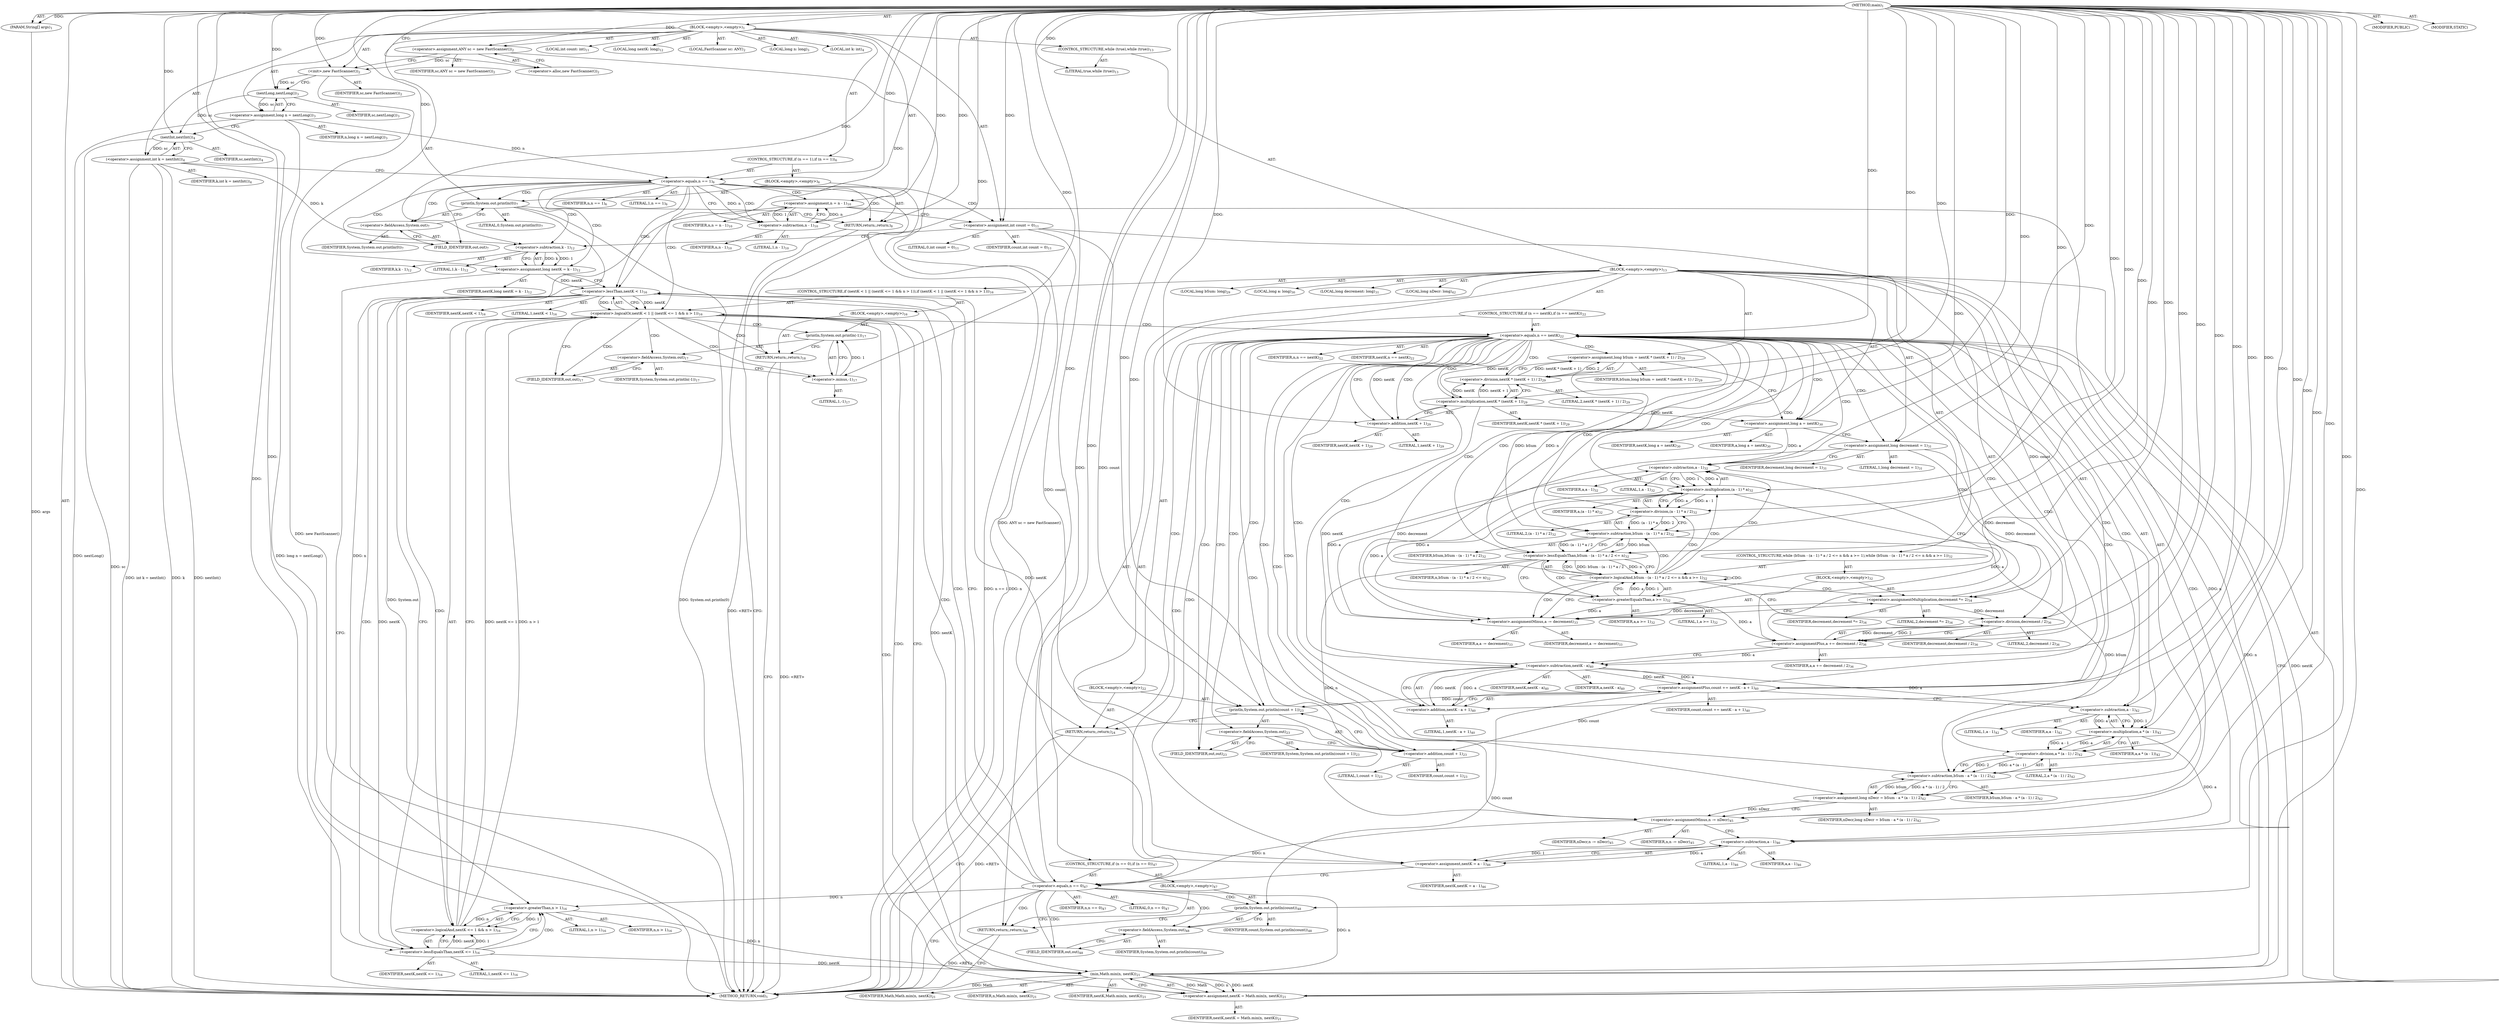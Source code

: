 digraph "main" {  
"19" [label = <(METHOD,main)<SUB>1</SUB>> ]
"20" [label = <(PARAM,String[] args)<SUB>1</SUB>> ]
"21" [label = <(BLOCK,&lt;empty&gt;,&lt;empty&gt;)<SUB>1</SUB>> ]
"4" [label = <(LOCAL,FastScanner sc: ANY)<SUB>2</SUB>> ]
"22" [label = <(&lt;operator&gt;.assignment,ANY sc = new FastScanner())<SUB>2</SUB>> ]
"23" [label = <(IDENTIFIER,sc,ANY sc = new FastScanner())<SUB>2</SUB>> ]
"24" [label = <(&lt;operator&gt;.alloc,new FastScanner())<SUB>2</SUB>> ]
"25" [label = <(&lt;init&gt;,new FastScanner())<SUB>2</SUB>> ]
"3" [label = <(IDENTIFIER,sc,new FastScanner())<SUB>2</SUB>> ]
"26" [label = <(LOCAL,long n: long)<SUB>3</SUB>> ]
"27" [label = <(&lt;operator&gt;.assignment,long n = nextLong())<SUB>3</SUB>> ]
"28" [label = <(IDENTIFIER,n,long n = nextLong())<SUB>3</SUB>> ]
"29" [label = <(nextLong,nextLong())<SUB>3</SUB>> ]
"30" [label = <(IDENTIFIER,sc,nextLong())<SUB>3</SUB>> ]
"31" [label = <(LOCAL,int k: int)<SUB>4</SUB>> ]
"32" [label = <(&lt;operator&gt;.assignment,int k = nextInt())<SUB>4</SUB>> ]
"33" [label = <(IDENTIFIER,k,int k = nextInt())<SUB>4</SUB>> ]
"34" [label = <(nextInt,nextInt())<SUB>4</SUB>> ]
"35" [label = <(IDENTIFIER,sc,nextInt())<SUB>4</SUB>> ]
"36" [label = <(CONTROL_STRUCTURE,if (n == 1),if (n == 1))<SUB>6</SUB>> ]
"37" [label = <(&lt;operator&gt;.equals,n == 1)<SUB>6</SUB>> ]
"38" [label = <(IDENTIFIER,n,n == 1)<SUB>6</SUB>> ]
"39" [label = <(LITERAL,1,n == 1)<SUB>6</SUB>> ]
"40" [label = <(BLOCK,&lt;empty&gt;,&lt;empty&gt;)<SUB>6</SUB>> ]
"41" [label = <(println,System.out.println(0))<SUB>7</SUB>> ]
"42" [label = <(&lt;operator&gt;.fieldAccess,System.out)<SUB>7</SUB>> ]
"43" [label = <(IDENTIFIER,System,System.out.println(0))<SUB>7</SUB>> ]
"44" [label = <(FIELD_IDENTIFIER,out,out)<SUB>7</SUB>> ]
"45" [label = <(LITERAL,0,System.out.println(0))<SUB>7</SUB>> ]
"46" [label = <(RETURN,return;,return;)<SUB>8</SUB>> ]
"47" [label = <(&lt;operator&gt;.assignment,n = n - 1)<SUB>10</SUB>> ]
"48" [label = <(IDENTIFIER,n,n = n - 1)<SUB>10</SUB>> ]
"49" [label = <(&lt;operator&gt;.subtraction,n - 1)<SUB>10</SUB>> ]
"50" [label = <(IDENTIFIER,n,n - 1)<SUB>10</SUB>> ]
"51" [label = <(LITERAL,1,n - 1)<SUB>10</SUB>> ]
"52" [label = <(LOCAL,int count: int)<SUB>11</SUB>> ]
"53" [label = <(&lt;operator&gt;.assignment,int count = 0)<SUB>11</SUB>> ]
"54" [label = <(IDENTIFIER,count,int count = 0)<SUB>11</SUB>> ]
"55" [label = <(LITERAL,0,int count = 0)<SUB>11</SUB>> ]
"56" [label = <(LOCAL,long nextK: long)<SUB>12</SUB>> ]
"57" [label = <(&lt;operator&gt;.assignment,long nextK = k - 1)<SUB>12</SUB>> ]
"58" [label = <(IDENTIFIER,nextK,long nextK = k - 1)<SUB>12</SUB>> ]
"59" [label = <(&lt;operator&gt;.subtraction,k - 1)<SUB>12</SUB>> ]
"60" [label = <(IDENTIFIER,k,k - 1)<SUB>12</SUB>> ]
"61" [label = <(LITERAL,1,k - 1)<SUB>12</SUB>> ]
"62" [label = <(CONTROL_STRUCTURE,while (true),while (true))<SUB>13</SUB>> ]
"63" [label = <(LITERAL,true,while (true))<SUB>13</SUB>> ]
"64" [label = <(BLOCK,&lt;empty&gt;,&lt;empty&gt;)<SUB>13</SUB>> ]
"65" [label = <(CONTROL_STRUCTURE,if (nextK &lt; 1 || (nextK &lt;= 1 &amp;&amp; n &gt; 1)),if (nextK &lt; 1 || (nextK &lt;= 1 &amp;&amp; n &gt; 1)))<SUB>16</SUB>> ]
"66" [label = <(&lt;operator&gt;.logicalOr,nextK &lt; 1 || (nextK &lt;= 1 &amp;&amp; n &gt; 1))<SUB>16</SUB>> ]
"67" [label = <(&lt;operator&gt;.lessThan,nextK &lt; 1)<SUB>16</SUB>> ]
"68" [label = <(IDENTIFIER,nextK,nextK &lt; 1)<SUB>16</SUB>> ]
"69" [label = <(LITERAL,1,nextK &lt; 1)<SUB>16</SUB>> ]
"70" [label = <(&lt;operator&gt;.logicalAnd,nextK &lt;= 1 &amp;&amp; n &gt; 1)<SUB>16</SUB>> ]
"71" [label = <(&lt;operator&gt;.lessEqualsThan,nextK &lt;= 1)<SUB>16</SUB>> ]
"72" [label = <(IDENTIFIER,nextK,nextK &lt;= 1)<SUB>16</SUB>> ]
"73" [label = <(LITERAL,1,nextK &lt;= 1)<SUB>16</SUB>> ]
"74" [label = <(&lt;operator&gt;.greaterThan,n &gt; 1)<SUB>16</SUB>> ]
"75" [label = <(IDENTIFIER,n,n &gt; 1)<SUB>16</SUB>> ]
"76" [label = <(LITERAL,1,n &gt; 1)<SUB>16</SUB>> ]
"77" [label = <(BLOCK,&lt;empty&gt;,&lt;empty&gt;)<SUB>16</SUB>> ]
"78" [label = <(println,System.out.println(-1))<SUB>17</SUB>> ]
"79" [label = <(&lt;operator&gt;.fieldAccess,System.out)<SUB>17</SUB>> ]
"80" [label = <(IDENTIFIER,System,System.out.println(-1))<SUB>17</SUB>> ]
"81" [label = <(FIELD_IDENTIFIER,out,out)<SUB>17</SUB>> ]
"82" [label = <(&lt;operator&gt;.minus,-1)<SUB>17</SUB>> ]
"83" [label = <(LITERAL,1,-1)<SUB>17</SUB>> ]
"84" [label = <(RETURN,return;,return;)<SUB>18</SUB>> ]
"85" [label = <(&lt;operator&gt;.assignment,nextK = Math.min(n, nextK))<SUB>21</SUB>> ]
"86" [label = <(IDENTIFIER,nextK,nextK = Math.min(n, nextK))<SUB>21</SUB>> ]
"87" [label = <(min,Math.min(n, nextK))<SUB>21</SUB>> ]
"88" [label = <(IDENTIFIER,Math,Math.min(n, nextK))<SUB>21</SUB>> ]
"89" [label = <(IDENTIFIER,n,Math.min(n, nextK))<SUB>21</SUB>> ]
"90" [label = <(IDENTIFIER,nextK,Math.min(n, nextK))<SUB>21</SUB>> ]
"91" [label = <(CONTROL_STRUCTURE,if (n == nextK),if (n == nextK))<SUB>22</SUB>> ]
"92" [label = <(&lt;operator&gt;.equals,n == nextK)<SUB>22</SUB>> ]
"93" [label = <(IDENTIFIER,n,n == nextK)<SUB>22</SUB>> ]
"94" [label = <(IDENTIFIER,nextK,n == nextK)<SUB>22</SUB>> ]
"95" [label = <(BLOCK,&lt;empty&gt;,&lt;empty&gt;)<SUB>22</SUB>> ]
"96" [label = <(println,System.out.println(count + 1))<SUB>23</SUB>> ]
"97" [label = <(&lt;operator&gt;.fieldAccess,System.out)<SUB>23</SUB>> ]
"98" [label = <(IDENTIFIER,System,System.out.println(count + 1))<SUB>23</SUB>> ]
"99" [label = <(FIELD_IDENTIFIER,out,out)<SUB>23</SUB>> ]
"100" [label = <(&lt;operator&gt;.addition,count + 1)<SUB>23</SUB>> ]
"101" [label = <(IDENTIFIER,count,count + 1)<SUB>23</SUB>> ]
"102" [label = <(LITERAL,1,count + 1)<SUB>23</SUB>> ]
"103" [label = <(RETURN,return;,return;)<SUB>24</SUB>> ]
"104" [label = <(LOCAL,long bSum: long)<SUB>29</SUB>> ]
"105" [label = <(&lt;operator&gt;.assignment,long bSum = nextK * (nextK + 1) / 2)<SUB>29</SUB>> ]
"106" [label = <(IDENTIFIER,bSum,long bSum = nextK * (nextK + 1) / 2)<SUB>29</SUB>> ]
"107" [label = <(&lt;operator&gt;.division,nextK * (nextK + 1) / 2)<SUB>29</SUB>> ]
"108" [label = <(&lt;operator&gt;.multiplication,nextK * (nextK + 1))<SUB>29</SUB>> ]
"109" [label = <(IDENTIFIER,nextK,nextK * (nextK + 1))<SUB>29</SUB>> ]
"110" [label = <(&lt;operator&gt;.addition,nextK + 1)<SUB>29</SUB>> ]
"111" [label = <(IDENTIFIER,nextK,nextK + 1)<SUB>29</SUB>> ]
"112" [label = <(LITERAL,1,nextK + 1)<SUB>29</SUB>> ]
"113" [label = <(LITERAL,2,nextK * (nextK + 1) / 2)<SUB>29</SUB>> ]
"114" [label = <(LOCAL,long a: long)<SUB>30</SUB>> ]
"115" [label = <(&lt;operator&gt;.assignment,long a = nextK)<SUB>30</SUB>> ]
"116" [label = <(IDENTIFIER,a,long a = nextK)<SUB>30</SUB>> ]
"117" [label = <(IDENTIFIER,nextK,long a = nextK)<SUB>30</SUB>> ]
"118" [label = <(LOCAL,long decrement: long)<SUB>31</SUB>> ]
"119" [label = <(&lt;operator&gt;.assignment,long decrement = 1)<SUB>31</SUB>> ]
"120" [label = <(IDENTIFIER,decrement,long decrement = 1)<SUB>31</SUB>> ]
"121" [label = <(LITERAL,1,long decrement = 1)<SUB>31</SUB>> ]
"122" [label = <(CONTROL_STRUCTURE,while (bSum - (a - 1) * a / 2 &lt;= n &amp;&amp; a &gt;= 1),while (bSum - (a - 1) * a / 2 &lt;= n &amp;&amp; a &gt;= 1))<SUB>32</SUB>> ]
"123" [label = <(&lt;operator&gt;.logicalAnd,bSum - (a - 1) * a / 2 &lt;= n &amp;&amp; a &gt;= 1)<SUB>32</SUB>> ]
"124" [label = <(&lt;operator&gt;.lessEqualsThan,bSum - (a - 1) * a / 2 &lt;= n)<SUB>32</SUB>> ]
"125" [label = <(&lt;operator&gt;.subtraction,bSum - (a - 1) * a / 2)<SUB>32</SUB>> ]
"126" [label = <(IDENTIFIER,bSum,bSum - (a - 1) * a / 2)<SUB>32</SUB>> ]
"127" [label = <(&lt;operator&gt;.division,(a - 1) * a / 2)<SUB>32</SUB>> ]
"128" [label = <(&lt;operator&gt;.multiplication,(a - 1) * a)<SUB>32</SUB>> ]
"129" [label = <(&lt;operator&gt;.subtraction,a - 1)<SUB>32</SUB>> ]
"130" [label = <(IDENTIFIER,a,a - 1)<SUB>32</SUB>> ]
"131" [label = <(LITERAL,1,a - 1)<SUB>32</SUB>> ]
"132" [label = <(IDENTIFIER,a,(a - 1) * a)<SUB>32</SUB>> ]
"133" [label = <(LITERAL,2,(a - 1) * a / 2)<SUB>32</SUB>> ]
"134" [label = <(IDENTIFIER,n,bSum - (a - 1) * a / 2 &lt;= n)<SUB>32</SUB>> ]
"135" [label = <(&lt;operator&gt;.greaterEqualsThan,a &gt;= 1)<SUB>32</SUB>> ]
"136" [label = <(IDENTIFIER,a,a &gt;= 1)<SUB>32</SUB>> ]
"137" [label = <(LITERAL,1,a &gt;= 1)<SUB>32</SUB>> ]
"138" [label = <(BLOCK,&lt;empty&gt;,&lt;empty&gt;)<SUB>32</SUB>> ]
"139" [label = <(&lt;operator&gt;.assignmentMinus,a -= decrement)<SUB>33</SUB>> ]
"140" [label = <(IDENTIFIER,a,a -= decrement)<SUB>33</SUB>> ]
"141" [label = <(IDENTIFIER,decrement,a -= decrement)<SUB>33</SUB>> ]
"142" [label = <(&lt;operator&gt;.assignmentMultiplication,decrement *= 2)<SUB>34</SUB>> ]
"143" [label = <(IDENTIFIER,decrement,decrement *= 2)<SUB>34</SUB>> ]
"144" [label = <(LITERAL,2,decrement *= 2)<SUB>34</SUB>> ]
"145" [label = <(&lt;operator&gt;.assignmentPlus,a += decrement / 2)<SUB>36</SUB>> ]
"146" [label = <(IDENTIFIER,a,a += decrement / 2)<SUB>36</SUB>> ]
"147" [label = <(&lt;operator&gt;.division,decrement / 2)<SUB>36</SUB>> ]
"148" [label = <(IDENTIFIER,decrement,decrement / 2)<SUB>36</SUB>> ]
"149" [label = <(LITERAL,2,decrement / 2)<SUB>36</SUB>> ]
"150" [label = <(&lt;operator&gt;.assignmentPlus,count += nextK - a + 1)<SUB>40</SUB>> ]
"151" [label = <(IDENTIFIER,count,count += nextK - a + 1)<SUB>40</SUB>> ]
"152" [label = <(&lt;operator&gt;.addition,nextK - a + 1)<SUB>40</SUB>> ]
"153" [label = <(&lt;operator&gt;.subtraction,nextK - a)<SUB>40</SUB>> ]
"154" [label = <(IDENTIFIER,nextK,nextK - a)<SUB>40</SUB>> ]
"155" [label = <(IDENTIFIER,a,nextK - a)<SUB>40</SUB>> ]
"156" [label = <(LITERAL,1,nextK - a + 1)<SUB>40</SUB>> ]
"157" [label = <(LOCAL,long nDecr: long)<SUB>42</SUB>> ]
"158" [label = <(&lt;operator&gt;.assignment,long nDecr = bSum - a * (a - 1) / 2)<SUB>42</SUB>> ]
"159" [label = <(IDENTIFIER,nDecr,long nDecr = bSum - a * (a - 1) / 2)<SUB>42</SUB>> ]
"160" [label = <(&lt;operator&gt;.subtraction,bSum - a * (a - 1) / 2)<SUB>42</SUB>> ]
"161" [label = <(IDENTIFIER,bSum,bSum - a * (a - 1) / 2)<SUB>42</SUB>> ]
"162" [label = <(&lt;operator&gt;.division,a * (a - 1) / 2)<SUB>42</SUB>> ]
"163" [label = <(&lt;operator&gt;.multiplication,a * (a - 1))<SUB>42</SUB>> ]
"164" [label = <(IDENTIFIER,a,a * (a - 1))<SUB>42</SUB>> ]
"165" [label = <(&lt;operator&gt;.subtraction,a - 1)<SUB>42</SUB>> ]
"166" [label = <(IDENTIFIER,a,a - 1)<SUB>42</SUB>> ]
"167" [label = <(LITERAL,1,a - 1)<SUB>42</SUB>> ]
"168" [label = <(LITERAL,2,a * (a - 1) / 2)<SUB>42</SUB>> ]
"169" [label = <(&lt;operator&gt;.assignmentMinus,n -= nDecr)<SUB>45</SUB>> ]
"170" [label = <(IDENTIFIER,n,n -= nDecr)<SUB>45</SUB>> ]
"171" [label = <(IDENTIFIER,nDecr,n -= nDecr)<SUB>45</SUB>> ]
"172" [label = <(&lt;operator&gt;.assignment,nextK = a - 1)<SUB>46</SUB>> ]
"173" [label = <(IDENTIFIER,nextK,nextK = a - 1)<SUB>46</SUB>> ]
"174" [label = <(&lt;operator&gt;.subtraction,a - 1)<SUB>46</SUB>> ]
"175" [label = <(IDENTIFIER,a,a - 1)<SUB>46</SUB>> ]
"176" [label = <(LITERAL,1,a - 1)<SUB>46</SUB>> ]
"177" [label = <(CONTROL_STRUCTURE,if (n == 0),if (n == 0))<SUB>47</SUB>> ]
"178" [label = <(&lt;operator&gt;.equals,n == 0)<SUB>47</SUB>> ]
"179" [label = <(IDENTIFIER,n,n == 0)<SUB>47</SUB>> ]
"180" [label = <(LITERAL,0,n == 0)<SUB>47</SUB>> ]
"181" [label = <(BLOCK,&lt;empty&gt;,&lt;empty&gt;)<SUB>47</SUB>> ]
"182" [label = <(println,System.out.println(count))<SUB>48</SUB>> ]
"183" [label = <(&lt;operator&gt;.fieldAccess,System.out)<SUB>48</SUB>> ]
"184" [label = <(IDENTIFIER,System,System.out.println(count))<SUB>48</SUB>> ]
"185" [label = <(FIELD_IDENTIFIER,out,out)<SUB>48</SUB>> ]
"186" [label = <(IDENTIFIER,count,System.out.println(count))<SUB>48</SUB>> ]
"187" [label = <(RETURN,return;,return;)<SUB>49</SUB>> ]
"188" [label = <(MODIFIER,PUBLIC)> ]
"189" [label = <(MODIFIER,STATIC)> ]
"190" [label = <(METHOD_RETURN,void)<SUB>1</SUB>> ]
  "19" -> "20"  [ label = "AST: "] 
  "19" -> "21"  [ label = "AST: "] 
  "19" -> "188"  [ label = "AST: "] 
  "19" -> "189"  [ label = "AST: "] 
  "19" -> "190"  [ label = "AST: "] 
  "21" -> "4"  [ label = "AST: "] 
  "21" -> "22"  [ label = "AST: "] 
  "21" -> "25"  [ label = "AST: "] 
  "21" -> "26"  [ label = "AST: "] 
  "21" -> "27"  [ label = "AST: "] 
  "21" -> "31"  [ label = "AST: "] 
  "21" -> "32"  [ label = "AST: "] 
  "21" -> "36"  [ label = "AST: "] 
  "21" -> "47"  [ label = "AST: "] 
  "21" -> "52"  [ label = "AST: "] 
  "21" -> "53"  [ label = "AST: "] 
  "21" -> "56"  [ label = "AST: "] 
  "21" -> "57"  [ label = "AST: "] 
  "21" -> "62"  [ label = "AST: "] 
  "22" -> "23"  [ label = "AST: "] 
  "22" -> "24"  [ label = "AST: "] 
  "25" -> "3"  [ label = "AST: "] 
  "27" -> "28"  [ label = "AST: "] 
  "27" -> "29"  [ label = "AST: "] 
  "29" -> "30"  [ label = "AST: "] 
  "32" -> "33"  [ label = "AST: "] 
  "32" -> "34"  [ label = "AST: "] 
  "34" -> "35"  [ label = "AST: "] 
  "36" -> "37"  [ label = "AST: "] 
  "36" -> "40"  [ label = "AST: "] 
  "37" -> "38"  [ label = "AST: "] 
  "37" -> "39"  [ label = "AST: "] 
  "40" -> "41"  [ label = "AST: "] 
  "40" -> "46"  [ label = "AST: "] 
  "41" -> "42"  [ label = "AST: "] 
  "41" -> "45"  [ label = "AST: "] 
  "42" -> "43"  [ label = "AST: "] 
  "42" -> "44"  [ label = "AST: "] 
  "47" -> "48"  [ label = "AST: "] 
  "47" -> "49"  [ label = "AST: "] 
  "49" -> "50"  [ label = "AST: "] 
  "49" -> "51"  [ label = "AST: "] 
  "53" -> "54"  [ label = "AST: "] 
  "53" -> "55"  [ label = "AST: "] 
  "57" -> "58"  [ label = "AST: "] 
  "57" -> "59"  [ label = "AST: "] 
  "59" -> "60"  [ label = "AST: "] 
  "59" -> "61"  [ label = "AST: "] 
  "62" -> "63"  [ label = "AST: "] 
  "62" -> "64"  [ label = "AST: "] 
  "64" -> "65"  [ label = "AST: "] 
  "64" -> "85"  [ label = "AST: "] 
  "64" -> "91"  [ label = "AST: "] 
  "64" -> "104"  [ label = "AST: "] 
  "64" -> "105"  [ label = "AST: "] 
  "64" -> "114"  [ label = "AST: "] 
  "64" -> "115"  [ label = "AST: "] 
  "64" -> "118"  [ label = "AST: "] 
  "64" -> "119"  [ label = "AST: "] 
  "64" -> "122"  [ label = "AST: "] 
  "64" -> "145"  [ label = "AST: "] 
  "64" -> "150"  [ label = "AST: "] 
  "64" -> "157"  [ label = "AST: "] 
  "64" -> "158"  [ label = "AST: "] 
  "64" -> "169"  [ label = "AST: "] 
  "64" -> "172"  [ label = "AST: "] 
  "64" -> "177"  [ label = "AST: "] 
  "65" -> "66"  [ label = "AST: "] 
  "65" -> "77"  [ label = "AST: "] 
  "66" -> "67"  [ label = "AST: "] 
  "66" -> "70"  [ label = "AST: "] 
  "67" -> "68"  [ label = "AST: "] 
  "67" -> "69"  [ label = "AST: "] 
  "70" -> "71"  [ label = "AST: "] 
  "70" -> "74"  [ label = "AST: "] 
  "71" -> "72"  [ label = "AST: "] 
  "71" -> "73"  [ label = "AST: "] 
  "74" -> "75"  [ label = "AST: "] 
  "74" -> "76"  [ label = "AST: "] 
  "77" -> "78"  [ label = "AST: "] 
  "77" -> "84"  [ label = "AST: "] 
  "78" -> "79"  [ label = "AST: "] 
  "78" -> "82"  [ label = "AST: "] 
  "79" -> "80"  [ label = "AST: "] 
  "79" -> "81"  [ label = "AST: "] 
  "82" -> "83"  [ label = "AST: "] 
  "85" -> "86"  [ label = "AST: "] 
  "85" -> "87"  [ label = "AST: "] 
  "87" -> "88"  [ label = "AST: "] 
  "87" -> "89"  [ label = "AST: "] 
  "87" -> "90"  [ label = "AST: "] 
  "91" -> "92"  [ label = "AST: "] 
  "91" -> "95"  [ label = "AST: "] 
  "92" -> "93"  [ label = "AST: "] 
  "92" -> "94"  [ label = "AST: "] 
  "95" -> "96"  [ label = "AST: "] 
  "95" -> "103"  [ label = "AST: "] 
  "96" -> "97"  [ label = "AST: "] 
  "96" -> "100"  [ label = "AST: "] 
  "97" -> "98"  [ label = "AST: "] 
  "97" -> "99"  [ label = "AST: "] 
  "100" -> "101"  [ label = "AST: "] 
  "100" -> "102"  [ label = "AST: "] 
  "105" -> "106"  [ label = "AST: "] 
  "105" -> "107"  [ label = "AST: "] 
  "107" -> "108"  [ label = "AST: "] 
  "107" -> "113"  [ label = "AST: "] 
  "108" -> "109"  [ label = "AST: "] 
  "108" -> "110"  [ label = "AST: "] 
  "110" -> "111"  [ label = "AST: "] 
  "110" -> "112"  [ label = "AST: "] 
  "115" -> "116"  [ label = "AST: "] 
  "115" -> "117"  [ label = "AST: "] 
  "119" -> "120"  [ label = "AST: "] 
  "119" -> "121"  [ label = "AST: "] 
  "122" -> "123"  [ label = "AST: "] 
  "122" -> "138"  [ label = "AST: "] 
  "123" -> "124"  [ label = "AST: "] 
  "123" -> "135"  [ label = "AST: "] 
  "124" -> "125"  [ label = "AST: "] 
  "124" -> "134"  [ label = "AST: "] 
  "125" -> "126"  [ label = "AST: "] 
  "125" -> "127"  [ label = "AST: "] 
  "127" -> "128"  [ label = "AST: "] 
  "127" -> "133"  [ label = "AST: "] 
  "128" -> "129"  [ label = "AST: "] 
  "128" -> "132"  [ label = "AST: "] 
  "129" -> "130"  [ label = "AST: "] 
  "129" -> "131"  [ label = "AST: "] 
  "135" -> "136"  [ label = "AST: "] 
  "135" -> "137"  [ label = "AST: "] 
  "138" -> "139"  [ label = "AST: "] 
  "138" -> "142"  [ label = "AST: "] 
  "139" -> "140"  [ label = "AST: "] 
  "139" -> "141"  [ label = "AST: "] 
  "142" -> "143"  [ label = "AST: "] 
  "142" -> "144"  [ label = "AST: "] 
  "145" -> "146"  [ label = "AST: "] 
  "145" -> "147"  [ label = "AST: "] 
  "147" -> "148"  [ label = "AST: "] 
  "147" -> "149"  [ label = "AST: "] 
  "150" -> "151"  [ label = "AST: "] 
  "150" -> "152"  [ label = "AST: "] 
  "152" -> "153"  [ label = "AST: "] 
  "152" -> "156"  [ label = "AST: "] 
  "153" -> "154"  [ label = "AST: "] 
  "153" -> "155"  [ label = "AST: "] 
  "158" -> "159"  [ label = "AST: "] 
  "158" -> "160"  [ label = "AST: "] 
  "160" -> "161"  [ label = "AST: "] 
  "160" -> "162"  [ label = "AST: "] 
  "162" -> "163"  [ label = "AST: "] 
  "162" -> "168"  [ label = "AST: "] 
  "163" -> "164"  [ label = "AST: "] 
  "163" -> "165"  [ label = "AST: "] 
  "165" -> "166"  [ label = "AST: "] 
  "165" -> "167"  [ label = "AST: "] 
  "169" -> "170"  [ label = "AST: "] 
  "169" -> "171"  [ label = "AST: "] 
  "172" -> "173"  [ label = "AST: "] 
  "172" -> "174"  [ label = "AST: "] 
  "174" -> "175"  [ label = "AST: "] 
  "174" -> "176"  [ label = "AST: "] 
  "177" -> "178"  [ label = "AST: "] 
  "177" -> "181"  [ label = "AST: "] 
  "178" -> "179"  [ label = "AST: "] 
  "178" -> "180"  [ label = "AST: "] 
  "181" -> "182"  [ label = "AST: "] 
  "181" -> "187"  [ label = "AST: "] 
  "182" -> "183"  [ label = "AST: "] 
  "182" -> "186"  [ label = "AST: "] 
  "183" -> "184"  [ label = "AST: "] 
  "183" -> "185"  [ label = "AST: "] 
  "22" -> "25"  [ label = "CFG: "] 
  "25" -> "29"  [ label = "CFG: "] 
  "27" -> "34"  [ label = "CFG: "] 
  "32" -> "37"  [ label = "CFG: "] 
  "47" -> "53"  [ label = "CFG: "] 
  "53" -> "59"  [ label = "CFG: "] 
  "57" -> "190"  [ label = "CFG: "] 
  "57" -> "67"  [ label = "CFG: "] 
  "24" -> "22"  [ label = "CFG: "] 
  "29" -> "27"  [ label = "CFG: "] 
  "34" -> "32"  [ label = "CFG: "] 
  "37" -> "44"  [ label = "CFG: "] 
  "37" -> "49"  [ label = "CFG: "] 
  "49" -> "47"  [ label = "CFG: "] 
  "59" -> "57"  [ label = "CFG: "] 
  "41" -> "46"  [ label = "CFG: "] 
  "46" -> "190"  [ label = "CFG: "] 
  "85" -> "92"  [ label = "CFG: "] 
  "105" -> "115"  [ label = "CFG: "] 
  "115" -> "119"  [ label = "CFG: "] 
  "119" -> "129"  [ label = "CFG: "] 
  "145" -> "153"  [ label = "CFG: "] 
  "150" -> "165"  [ label = "CFG: "] 
  "158" -> "169"  [ label = "CFG: "] 
  "169" -> "174"  [ label = "CFG: "] 
  "172" -> "178"  [ label = "CFG: "] 
  "42" -> "41"  [ label = "CFG: "] 
  "66" -> "81"  [ label = "CFG: "] 
  "66" -> "87"  [ label = "CFG: "] 
  "87" -> "85"  [ label = "CFG: "] 
  "92" -> "99"  [ label = "CFG: "] 
  "92" -> "110"  [ label = "CFG: "] 
  "107" -> "105"  [ label = "CFG: "] 
  "123" -> "139"  [ label = "CFG: "] 
  "123" -> "147"  [ label = "CFG: "] 
  "147" -> "145"  [ label = "CFG: "] 
  "152" -> "150"  [ label = "CFG: "] 
  "160" -> "158"  [ label = "CFG: "] 
  "174" -> "172"  [ label = "CFG: "] 
  "178" -> "190"  [ label = "CFG: "] 
  "178" -> "67"  [ label = "CFG: "] 
  "178" -> "185"  [ label = "CFG: "] 
  "44" -> "42"  [ label = "CFG: "] 
  "67" -> "66"  [ label = "CFG: "] 
  "67" -> "71"  [ label = "CFG: "] 
  "70" -> "66"  [ label = "CFG: "] 
  "78" -> "84"  [ label = "CFG: "] 
  "84" -> "190"  [ label = "CFG: "] 
  "96" -> "103"  [ label = "CFG: "] 
  "103" -> "190"  [ label = "CFG: "] 
  "108" -> "107"  [ label = "CFG: "] 
  "124" -> "123"  [ label = "CFG: "] 
  "124" -> "135"  [ label = "CFG: "] 
  "135" -> "123"  [ label = "CFG: "] 
  "139" -> "142"  [ label = "CFG: "] 
  "142" -> "129"  [ label = "CFG: "] 
  "153" -> "152"  [ label = "CFG: "] 
  "162" -> "160"  [ label = "CFG: "] 
  "182" -> "187"  [ label = "CFG: "] 
  "187" -> "190"  [ label = "CFG: "] 
  "71" -> "70"  [ label = "CFG: "] 
  "71" -> "74"  [ label = "CFG: "] 
  "74" -> "70"  [ label = "CFG: "] 
  "79" -> "82"  [ label = "CFG: "] 
  "82" -> "78"  [ label = "CFG: "] 
  "97" -> "100"  [ label = "CFG: "] 
  "100" -> "96"  [ label = "CFG: "] 
  "110" -> "108"  [ label = "CFG: "] 
  "125" -> "124"  [ label = "CFG: "] 
  "163" -> "162"  [ label = "CFG: "] 
  "183" -> "182"  [ label = "CFG: "] 
  "81" -> "79"  [ label = "CFG: "] 
  "99" -> "97"  [ label = "CFG: "] 
  "127" -> "125"  [ label = "CFG: "] 
  "165" -> "163"  [ label = "CFG: "] 
  "185" -> "183"  [ label = "CFG: "] 
  "128" -> "127"  [ label = "CFG: "] 
  "129" -> "128"  [ label = "CFG: "] 
  "19" -> "24"  [ label = "CFG: "] 
  "46" -> "190"  [ label = "DDG: &lt;RET&gt;"] 
  "84" -> "190"  [ label = "DDG: &lt;RET&gt;"] 
  "187" -> "190"  [ label = "DDG: &lt;RET&gt;"] 
  "103" -> "190"  [ label = "DDG: &lt;RET&gt;"] 
  "20" -> "190"  [ label = "DDG: args"] 
  "22" -> "190"  [ label = "DDG: ANY sc = new FastScanner()"] 
  "25" -> "190"  [ label = "DDG: new FastScanner()"] 
  "27" -> "190"  [ label = "DDG: nextLong()"] 
  "27" -> "190"  [ label = "DDG: long n = nextLong()"] 
  "32" -> "190"  [ label = "DDG: k"] 
  "34" -> "190"  [ label = "DDG: sc"] 
  "32" -> "190"  [ label = "DDG: nextInt()"] 
  "32" -> "190"  [ label = "DDG: int k = nextInt()"] 
  "37" -> "190"  [ label = "DDG: n"] 
  "37" -> "190"  [ label = "DDG: n == 1"] 
  "41" -> "190"  [ label = "DDG: System.out"] 
  "41" -> "190"  [ label = "DDG: System.out.println(0)"] 
  "87" -> "190"  [ label = "DDG: Math"] 
  "19" -> "20"  [ label = "DDG: "] 
  "19" -> "22"  [ label = "DDG: "] 
  "29" -> "27"  [ label = "DDG: sc"] 
  "34" -> "32"  [ label = "DDG: sc"] 
  "49" -> "47"  [ label = "DDG: n"] 
  "49" -> "47"  [ label = "DDG: 1"] 
  "19" -> "53"  [ label = "DDG: "] 
  "59" -> "57"  [ label = "DDG: k"] 
  "59" -> "57"  [ label = "DDG: 1"] 
  "22" -> "25"  [ label = "DDG: sc"] 
  "19" -> "25"  [ label = "DDG: "] 
  "19" -> "63"  [ label = "DDG: "] 
  "25" -> "29"  [ label = "DDG: sc"] 
  "19" -> "29"  [ label = "DDG: "] 
  "29" -> "34"  [ label = "DDG: sc"] 
  "19" -> "34"  [ label = "DDG: "] 
  "27" -> "37"  [ label = "DDG: n"] 
  "19" -> "37"  [ label = "DDG: "] 
  "19" -> "46"  [ label = "DDG: "] 
  "37" -> "49"  [ label = "DDG: n"] 
  "19" -> "49"  [ label = "DDG: "] 
  "32" -> "59"  [ label = "DDG: k"] 
  "19" -> "59"  [ label = "DDG: "] 
  "87" -> "85"  [ label = "DDG: Math"] 
  "87" -> "85"  [ label = "DDG: n"] 
  "87" -> "85"  [ label = "DDG: nextK"] 
  "107" -> "105"  [ label = "DDG: nextK * (nextK + 1)"] 
  "107" -> "105"  [ label = "DDG: 2"] 
  "108" -> "115"  [ label = "DDG: nextK"] 
  "19" -> "115"  [ label = "DDG: "] 
  "19" -> "119"  [ label = "DDG: "] 
  "147" -> "145"  [ label = "DDG: decrement"] 
  "147" -> "145"  [ label = "DDG: 2"] 
  "153" -> "150"  [ label = "DDG: nextK"] 
  "153" -> "150"  [ label = "DDG: a"] 
  "19" -> "150"  [ label = "DDG: "] 
  "160" -> "158"  [ label = "DDG: bSum"] 
  "160" -> "158"  [ label = "DDG: a * (a - 1) / 2"] 
  "158" -> "169"  [ label = "DDG: nDecr"] 
  "19" -> "169"  [ label = "DDG: "] 
  "174" -> "172"  [ label = "DDG: a"] 
  "174" -> "172"  [ label = "DDG: 1"] 
  "19" -> "41"  [ label = "DDG: "] 
  "128" -> "145"  [ label = "DDG: a"] 
  "135" -> "145"  [ label = "DDG: a"] 
  "19" -> "145"  [ label = "DDG: "] 
  "53" -> "150"  [ label = "DDG: count"] 
  "124" -> "169"  [ label = "DDG: n"] 
  "67" -> "66"  [ label = "DDG: nextK"] 
  "67" -> "66"  [ label = "DDG: 1"] 
  "70" -> "66"  [ label = "DDG: nextK &lt;= 1"] 
  "70" -> "66"  [ label = "DDG: n &gt; 1"] 
  "19" -> "84"  [ label = "DDG: "] 
  "19" -> "87"  [ label = "DDG: "] 
  "47" -> "87"  [ label = "DDG: n"] 
  "74" -> "87"  [ label = "DDG: n"] 
  "178" -> "87"  [ label = "DDG: n"] 
  "67" -> "87"  [ label = "DDG: nextK"] 
  "71" -> "87"  [ label = "DDG: nextK"] 
  "87" -> "92"  [ label = "DDG: n"] 
  "19" -> "92"  [ label = "DDG: "] 
  "85" -> "92"  [ label = "DDG: nextK"] 
  "19" -> "103"  [ label = "DDG: "] 
  "108" -> "107"  [ label = "DDG: nextK"] 
  "108" -> "107"  [ label = "DDG: nextK + 1"] 
  "19" -> "107"  [ label = "DDG: "] 
  "124" -> "123"  [ label = "DDG: bSum - (a - 1) * a / 2"] 
  "124" -> "123"  [ label = "DDG: n"] 
  "135" -> "123"  [ label = "DDG: a"] 
  "135" -> "123"  [ label = "DDG: 1"] 
  "119" -> "139"  [ label = "DDG: decrement"] 
  "142" -> "139"  [ label = "DDG: decrement"] 
  "19" -> "139"  [ label = "DDG: "] 
  "19" -> "142"  [ label = "DDG: "] 
  "119" -> "147"  [ label = "DDG: decrement"] 
  "142" -> "147"  [ label = "DDG: decrement"] 
  "19" -> "147"  [ label = "DDG: "] 
  "153" -> "152"  [ label = "DDG: nextK"] 
  "153" -> "152"  [ label = "DDG: a"] 
  "19" -> "152"  [ label = "DDG: "] 
  "125" -> "160"  [ label = "DDG: bSum"] 
  "19" -> "160"  [ label = "DDG: "] 
  "162" -> "160"  [ label = "DDG: a * (a - 1)"] 
  "162" -> "160"  [ label = "DDG: 2"] 
  "163" -> "174"  [ label = "DDG: a"] 
  "19" -> "174"  [ label = "DDG: "] 
  "169" -> "178"  [ label = "DDG: n"] 
  "19" -> "178"  [ label = "DDG: "] 
  "19" -> "187"  [ label = "DDG: "] 
  "57" -> "67"  [ label = "DDG: nextK"] 
  "172" -> "67"  [ label = "DDG: nextK"] 
  "19" -> "67"  [ label = "DDG: "] 
  "71" -> "70"  [ label = "DDG: nextK"] 
  "71" -> "70"  [ label = "DDG: 1"] 
  "74" -> "70"  [ label = "DDG: n"] 
  "74" -> "70"  [ label = "DDG: 1"] 
  "82" -> "78"  [ label = "DDG: 1"] 
  "53" -> "96"  [ label = "DDG: count"] 
  "150" -> "96"  [ label = "DDG: count"] 
  "19" -> "96"  [ label = "DDG: "] 
  "19" -> "108"  [ label = "DDG: "] 
  "92" -> "108"  [ label = "DDG: nextK"] 
  "125" -> "124"  [ label = "DDG: bSum"] 
  "125" -> "124"  [ label = "DDG: (a - 1) * a / 2"] 
  "92" -> "124"  [ label = "DDG: n"] 
  "19" -> "124"  [ label = "DDG: "] 
  "128" -> "135"  [ label = "DDG: a"] 
  "19" -> "135"  [ label = "DDG: "] 
  "128" -> "139"  [ label = "DDG: a"] 
  "135" -> "139"  [ label = "DDG: a"] 
  "119" -> "142"  [ label = "DDG: decrement"] 
  "19" -> "153"  [ label = "DDG: "] 
  "108" -> "153"  [ label = "DDG: nextK"] 
  "145" -> "153"  [ label = "DDG: a"] 
  "163" -> "162"  [ label = "DDG: a"] 
  "163" -> "162"  [ label = "DDG: a - 1"] 
  "19" -> "162"  [ label = "DDG: "] 
  "150" -> "182"  [ label = "DDG: count"] 
  "19" -> "182"  [ label = "DDG: "] 
  "67" -> "71"  [ label = "DDG: nextK"] 
  "19" -> "71"  [ label = "DDG: "] 
  "47" -> "74"  [ label = "DDG: n"] 
  "178" -> "74"  [ label = "DDG: n"] 
  "19" -> "74"  [ label = "DDG: "] 
  "19" -> "82"  [ label = "DDG: "] 
  "53" -> "100"  [ label = "DDG: count"] 
  "150" -> "100"  [ label = "DDG: count"] 
  "19" -> "100"  [ label = "DDG: "] 
  "92" -> "110"  [ label = "DDG: nextK"] 
  "19" -> "110"  [ label = "DDG: "] 
  "105" -> "125"  [ label = "DDG: bSum"] 
  "19" -> "125"  [ label = "DDG: "] 
  "127" -> "125"  [ label = "DDG: (a - 1) * a"] 
  "127" -> "125"  [ label = "DDG: 2"] 
  "165" -> "163"  [ label = "DDG: a"] 
  "19" -> "163"  [ label = "DDG: "] 
  "165" -> "163"  [ label = "DDG: 1"] 
  "128" -> "127"  [ label = "DDG: a - 1"] 
  "128" -> "127"  [ label = "DDG: a"] 
  "19" -> "127"  [ label = "DDG: "] 
  "153" -> "165"  [ label = "DDG: a"] 
  "19" -> "165"  [ label = "DDG: "] 
  "129" -> "128"  [ label = "DDG: a"] 
  "129" -> "128"  [ label = "DDG: 1"] 
  "19" -> "128"  [ label = "DDG: "] 
  "115" -> "129"  [ label = "DDG: a"] 
  "139" -> "129"  [ label = "DDG: a"] 
  "19" -> "129"  [ label = "DDG: "] 
  "37" -> "42"  [ label = "CDG: "] 
  "37" -> "57"  [ label = "CDG: "] 
  "37" -> "59"  [ label = "CDG: "] 
  "37" -> "44"  [ label = "CDG: "] 
  "37" -> "47"  [ label = "CDG: "] 
  "37" -> "49"  [ label = "CDG: "] 
  "37" -> "46"  [ label = "CDG: "] 
  "37" -> "53"  [ label = "CDG: "] 
  "37" -> "41"  [ label = "CDG: "] 
  "37" -> "67"  [ label = "CDG: "] 
  "37" -> "66"  [ label = "CDG: "] 
  "66" -> "81"  [ label = "CDG: "] 
  "66" -> "84"  [ label = "CDG: "] 
  "66" -> "85"  [ label = "CDG: "] 
  "66" -> "92"  [ label = "CDG: "] 
  "66" -> "87"  [ label = "CDG: "] 
  "66" -> "79"  [ label = "CDG: "] 
  "66" -> "82"  [ label = "CDG: "] 
  "66" -> "78"  [ label = "CDG: "] 
  "92" -> "107"  [ label = "CDG: "] 
  "92" -> "115"  [ label = "CDG: "] 
  "92" -> "96"  [ label = "CDG: "] 
  "92" -> "145"  [ label = "CDG: "] 
  "92" -> "128"  [ label = "CDG: "] 
  "92" -> "169"  [ label = "CDG: "] 
  "92" -> "163"  [ label = "CDG: "] 
  "92" -> "178"  [ label = "CDG: "] 
  "92" -> "103"  [ label = "CDG: "] 
  "92" -> "150"  [ label = "CDG: "] 
  "92" -> "119"  [ label = "CDG: "] 
  "92" -> "162"  [ label = "CDG: "] 
  "92" -> "153"  [ label = "CDG: "] 
  "92" -> "97"  [ label = "CDG: "] 
  "92" -> "129"  [ label = "CDG: "] 
  "92" -> "152"  [ label = "CDG: "] 
  "92" -> "100"  [ label = "CDG: "] 
  "92" -> "174"  [ label = "CDG: "] 
  "92" -> "127"  [ label = "CDG: "] 
  "92" -> "108"  [ label = "CDG: "] 
  "92" -> "158"  [ label = "CDG: "] 
  "92" -> "160"  [ label = "CDG: "] 
  "92" -> "99"  [ label = "CDG: "] 
  "92" -> "123"  [ label = "CDG: "] 
  "92" -> "105"  [ label = "CDG: "] 
  "92" -> "165"  [ label = "CDG: "] 
  "92" -> "147"  [ label = "CDG: "] 
  "92" -> "110"  [ label = "CDG: "] 
  "92" -> "124"  [ label = "CDG: "] 
  "92" -> "125"  [ label = "CDG: "] 
  "92" -> "172"  [ label = "CDG: "] 
  "123" -> "128"  [ label = "CDG: "] 
  "123" -> "129"  [ label = "CDG: "] 
  "123" -> "127"  [ label = "CDG: "] 
  "123" -> "139"  [ label = "CDG: "] 
  "123" -> "142"  [ label = "CDG: "] 
  "123" -> "123"  [ label = "CDG: "] 
  "123" -> "124"  [ label = "CDG: "] 
  "123" -> "125"  [ label = "CDG: "] 
  "178" -> "185"  [ label = "CDG: "] 
  "178" -> "187"  [ label = "CDG: "] 
  "178" -> "182"  [ label = "CDG: "] 
  "178" -> "183"  [ label = "CDG: "] 
  "178" -> "67"  [ label = "CDG: "] 
  "178" -> "66"  [ label = "CDG: "] 
  "67" -> "70"  [ label = "CDG: "] 
  "67" -> "71"  [ label = "CDG: "] 
  "124" -> "135"  [ label = "CDG: "] 
  "71" -> "74"  [ label = "CDG: "] 
}
